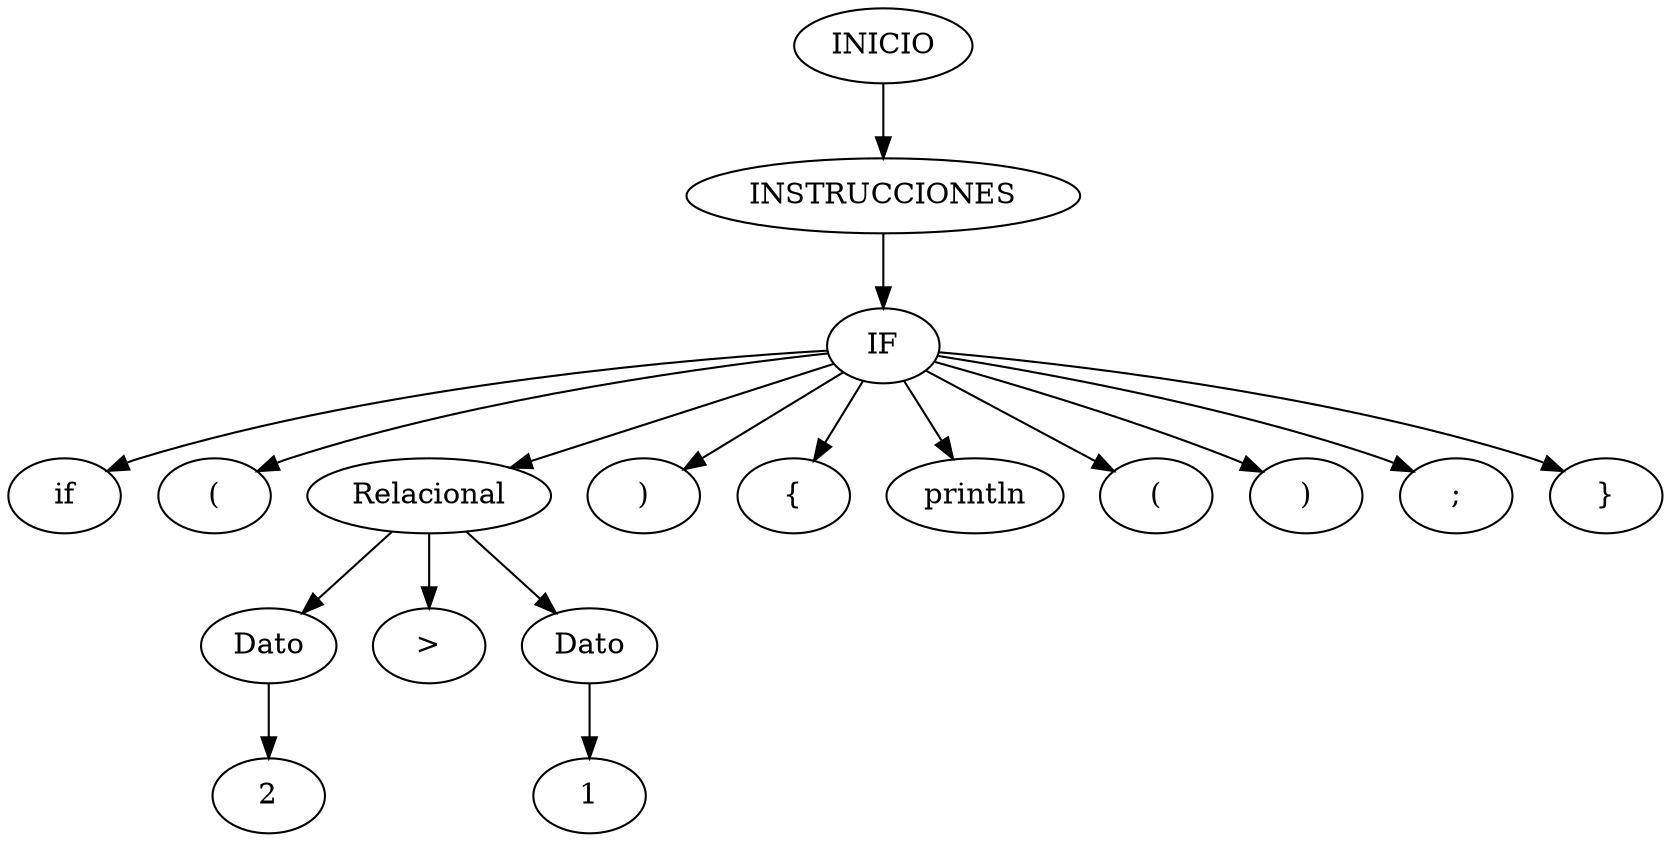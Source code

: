 digraph arbolAST{ 
      n0[label="INICIO"];
      n1[label="INSTRUCCIONES"];
      n0 -> n1;
n2[label="IF"];
      n1 -> n2;
n3[label="if"];
      n2 -> n3;
n4[label="("];
      n2 -> n4;
n5[label="Relacional"];
      n2 -> n5;
n6[label="Dato"];
      n5 -> n6;
n7[label="2"];
      n6 -> n7;
n8[label=">"];
      n5 -> n8;
n9[label="Dato"];
      n5 -> n9;
n10[label="1"];
      n9 -> n10;
n11[label=")"];
      n2 -> n11;
n12[label="{"];
      n2 -> n12;
n13[label="println"];
      n2 -> n13;
n14[label="("];
      n2 -> n14;
n15[label=")"];
      n2 -> n15;
n16[label=";"];
      n2 -> n16;
n17[label="}"];
      n2 -> n17;

    }